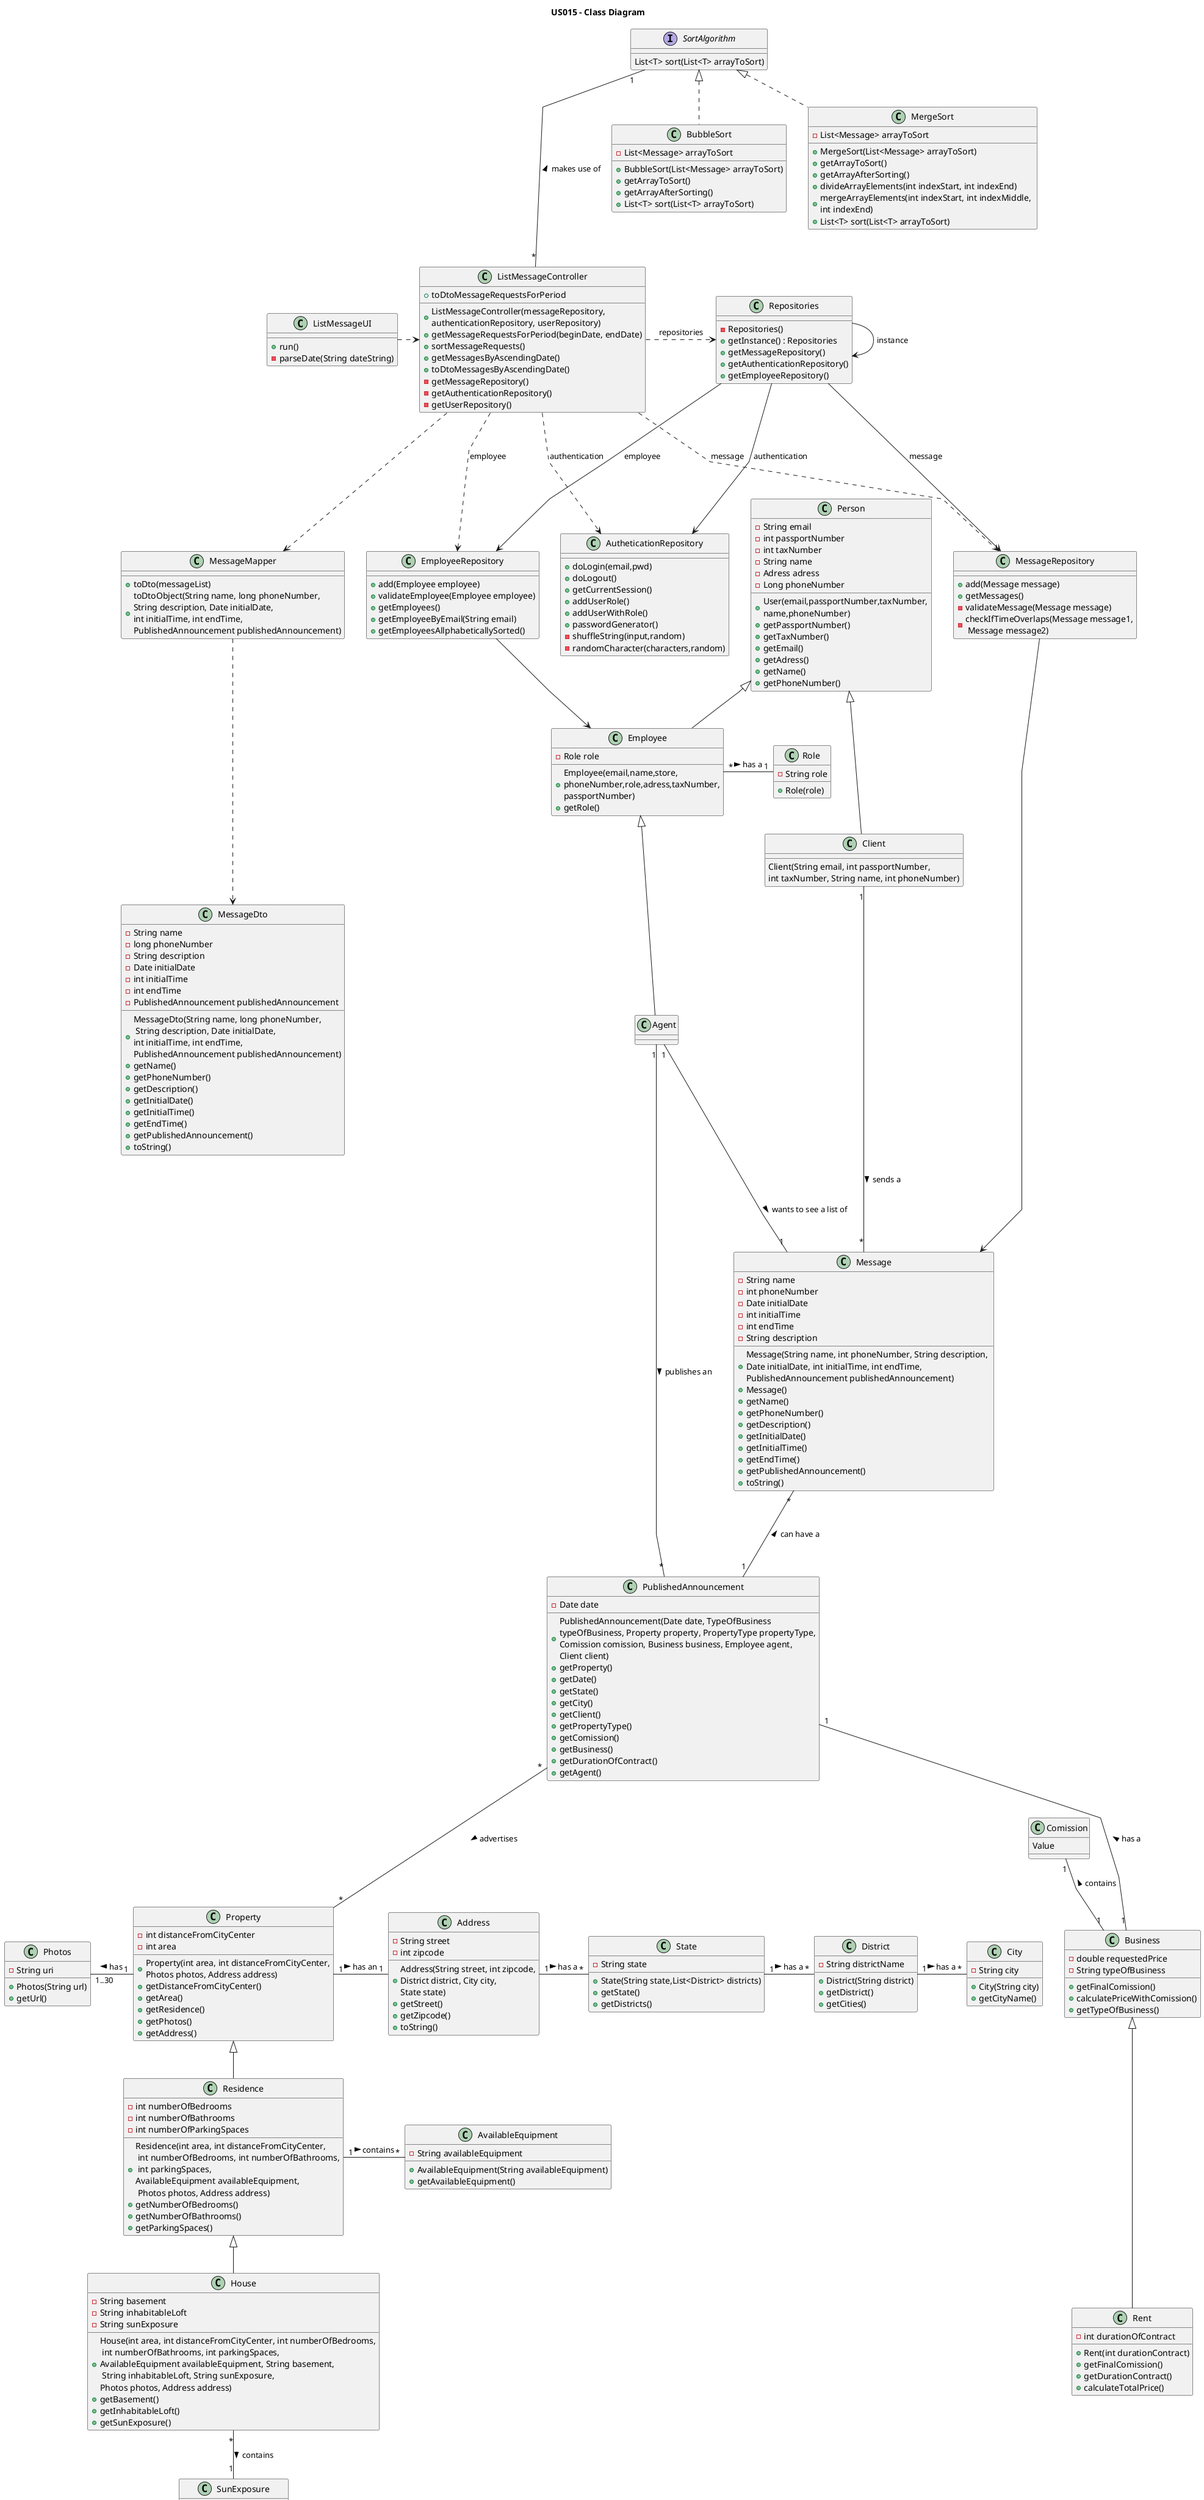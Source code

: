  @startuml
 'skinparam monochrome true
 skinparam packageStyle rectangle
 skinparam shadowing false
 skinparam linetype polyline
 'skinparam linetype orto
 'skinparam classAttributeIconSize 0
 'left to right direction

 title US015 - Class Diagram


class ListMessageController {
    + ListMessageController(messageRepository, \nauthenticationRepository, userRepository)
    + getMessageRequestsForPeriod(beginDate, endDate)
    + sortMessageRequests()
    + getMessagesByAscendingDate()
    + toDtoMessagesByAscendingDate()
    + toDtoMessageRequestsForPeriod
    - getMessageRepository()
    - getAuthenticationRepository()
    - getUserRepository()

}

class Address {
-String street
-int zipcode

+Address(String street, int zipcode,\nDistrict district, City city, \nState state)
+getStreet()
+getZipcode()
+toString()
}

class ListMessageUI {
+ run()
-parseDate(String dateString)
}

class Repositories {
    - Repositories()
    + getInstance() : Repositories
    + getMessageRepository()
    + getAuthenticationRepository()
    + getEmployeeRepository()

}

class MessageRepository {
+add(Message message)
+getMessages()
-validateMessage(Message message)
-checkIfTimeOverlaps(Message message1,\n Message message2)
}

class Message {
    - String name
    - int phoneNumber
    - Date initialDate
    - int initialTime
    - int endTime
    - String description

    + Message(String name, int phoneNumber, String description, \nDate initialDate, int initialTime, int endTime, \nPublishedAnnouncement publishedAnnouncement)
    + Message()
    + getName()
    + getPhoneNumber()
    + getDescription()
    + getInitialDate()
    + getInitialTime()
    + getEndTime()
    + getPublishedAnnouncement()
    +toString()
    }


class AutheticationRepository{
+doLogin(email,pwd)
+doLogout()
+getCurrentSession()
+addUserRole()
+addUserWithRole()
+passwordGenerator()
-shuffleString(input,random)
-randomCharacter(characters,random)
}

class EmployeeRepository{
+add(Employee employee)
+validateEmployee(Employee employee)
+ getEmployees()
+getEmployeeByEmail(String email)
+getEmployeesAllphabeticallySorted()
}


class Person{
- String email
- int passportNumber
- int taxNumber
- String name
- Adress adress
- Long phoneNumber

+User(email,passportNumber,taxNumber,\nname,phoneNumber)
+getPassportNumber()
+getTaxNumber()
+getEmail()
+getAdress()
+getName()
+getPhoneNumber()
}

class Agent{
}


class Residence {
    -int numberOfBedrooms
    -int numberOfBathrooms
    -int numberOfParkingSpaces

    +Residence(int area, int distanceFromCityCenter,\n int numberOfBedrooms, int numberOfBathrooms,\n int parkingSpaces, \nAvailableEquipment availableEquipment,\n Photos photos, Address address)
    +getNumberOfBedrooms()
    +getNumberOfBathrooms()
    +getParkingSpaces()
}

class House {
    -String basement
    -String inhabitableLoft
    -String sunExposure

    +House(int area, int distanceFromCityCenter, int numberOfBedrooms,\n int numberOfBathrooms, int parkingSpaces,\nAvailableEquipment availableEquipment, String basement,\n String inhabitableLoft, String sunExposure,\nPhotos photos, Address address)
    +getBasement()
    +getInhabitableLoft()
    +getSunExposure()
}

class SunExposure {
    -String direction

    +SunExposure(direction)
}

class AvailableEquipment {
    -String availableEquipment

    +AvailableEquipment(String availableEquipment)
    +getAvailableEquipment()
}

class District{
- String districtName

    +District(String district)
    +getDistrict()
    +getCities()
}

class City{
- String city

    +City(String city)
    +getCityName()
}

class State{
    -String state

    +State(String state,List<District> districts)
    +getState()
    +getDistricts()
}

class Photos {
- String uri

+Photos(String url)
+getUrl()
}

class Property {
    -int distanceFromCityCenter
    -int area

    +Property(int area, int distanceFromCityCenter,\nPhotos photos, Address address)
    +getDistanceFromCityCenter()
    +getArea()
    +getResidence()
    +getPhotos()
    +getAddress()

}

class Rent {
    - int durationOfContract

    +Rent(int durationContract)
    +getFinalComission()
    +getDurationContract()
    +calculateTotalPrice()
}

class PublishedAnnouncement {
    -Date date

    +PublishedAnnouncement(Date date, TypeOfBusiness\ntypeOfBusiness, Property property, PropertyType propertyType,\nComission comission, Business business, Employee agent,\nClient client)
    +getProperty()
    +getDate()
    +getState()
    +getCity()
    +getClient()
    +getPropertyType()
    +getComission()
    +getBusiness()
    +getDurationOfContract()
    +getAgent()
}

class Employee{
-Role role

+Employee(email,name,store,\nphoneNumber,role,adress,taxNumber,\npassportNumber)
+getRole()
}


class Business {
    - double requestedPrice
    - String typeOfBusiness

    +getFinalComission()
    +calculatePriceWithComission()
    +getTypeOfBusiness()
}

class Role{
-String role
+Role(role)
}

class MessageMapper {
    + toDto(messageList)
    + toDtoObject(String name, long phoneNumber,\nString description, Date initialDate, \nint initialTime, int endTime, \nPublishedAnnouncement publishedAnnouncement)
}

class MessageDto{
-String name
-long phoneNumber
-String description
-Date initialDate
-int initialTime
-int endTime
-PublishedAnnouncement publishedAnnouncement

+MessageDto(String name, long phoneNumber,\n String description, Date initialDate, \nint initialTime, int endTime, \nPublishedAnnouncement publishedAnnouncement)
+getName()
+ getPhoneNumber()
    + getDescription()
    + getInitialDate()
    + getInitialTime()
    + getEndTime()
    + getPublishedAnnouncement()
    +toString()
}


class Client{
Client(String email, int passportNumber,\nint taxNumber, String name, int phoneNumber)
}


interface SortAlgorithm{
 List<T> sort(List<T> arrayToSort)
}

class BubbleSort{
-List<Message> arrayToSort

+BubbleSort(List<Message> arrayToSort)
+getArrayToSort()
+getArrayAfterSorting()
+List<T> sort(List<T> arrayToSort)
}

class Comission {
 Value
 }


class MergeSort{
-List<Message> arrayToSort

+MergeSort(List<Message> arrayToSort)
+getArrayToSort()
+getArrayAfterSorting()
+divideArrayElements(int indexStart, int indexEnd)
+mergeArrayElements(int indexStart, int indexMiddle, \nint indexEnd)
+List<T> sort(List<T> arrayToSort)
}



ListMessageUI .right..> ListMessageController

ListMessageController .> Repositories : repositories
Repositories ---> Repositories :instance
Repositories ---> EmployeeRepository : employee
Repositories ---> MessageRepository : message
Repositories ---> AutheticationRepository : authentication

ListMessageController ...> EmployeeRepository : employee
ListMessageController ...> MessageRepository : message
ListMessageController ...> AutheticationRepository : authentication

MessageRepository -down-> Message
EmployeeRepository -down-> Employee


 Residence <|-down- House
 Property <|-down- Residence
 Property "1" -up "1..30" Photos: has >
 SunExposure "1" -up- "*" House: contains <
 AvailableEquipment "*" -left- "1" Residence: contains <
 PublishedAnnouncement "*" --- "*" Property: advertises >
PublishedAnnouncement "1" --- "1" Business: has a <
  Business <|--- Rent
  Message "*" --- "1" PublishedAnnouncement: can have a <
    Agent "1" --- "*" PublishedAnnouncement: publishes an >
    Employee "*" -right-- "1" Role: has a >
    Comission "1" -- "1" Business : contains <


State "*"-left- "1" Address: has a  <
City "*"-left- "1" District: has a  <
District "*"-left- "1" State: has a  <
Property "1" -right- "1" Address: has an >
Client "1"-right-"*" Message : sends a >



 Agent "1" --- "1" Message: wants to see a list of >
 Person <|-- Employee
 Employee <|-- Agent
 Person <|-- Client


ListMessageController "*"-up--"1" SortAlgorithm: makes use of >
SortAlgorithm <|.. BubbleSort
SortAlgorithm <|.. MergeSort

ListMessageController ...> MessageMapper
MessageMapper ...> MessageDto

@enduml